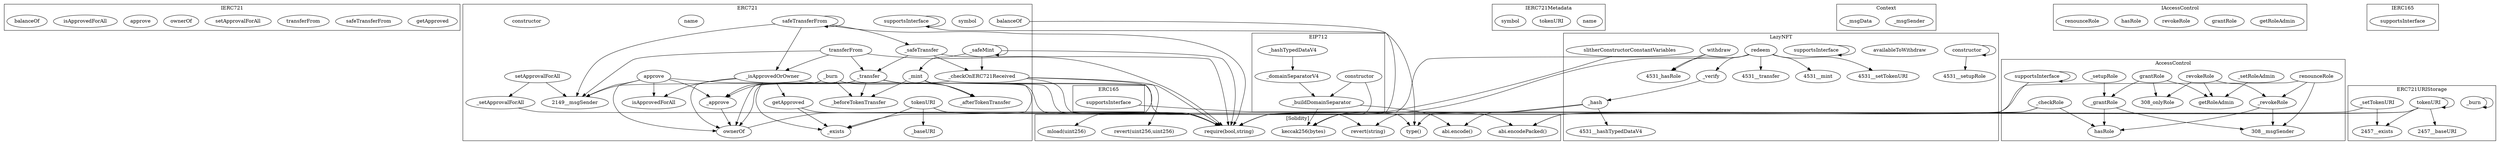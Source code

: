strict digraph {
subgraph cluster_2265_IERC721 {
label = "IERC721"
"2265_getApproved" [label="getApproved"]
"2265_safeTransferFrom" [label="safeTransferFrom"]
"2265_transferFrom" [label="transferFrom"]
"2265_setApprovalForAll" [label="setApprovalForAll"]
"2265_ownerOf" [label="ownerOf"]
"2265_approve" [label="approve"]
"2265_isApprovedForAll" [label="isApprovedForAll"]
"2265_balanceOf" [label="balanceOf"]
}subgraph cluster_2149_ERC721 {
label = "ERC721"
"2149__beforeTokenTransfer" [label="_beforeTokenTransfer"]
"2149__baseURI" [label="_baseURI"]
"2149_safeTransferFrom" [label="safeTransferFrom"]
"2149_getApproved" [label="getApproved"]
"2149__burn" [label="_burn"]
"2149_symbol" [label="symbol"]
"2149__afterTokenTransfer" [label="_afterTokenTransfer"]
"2149__exists" [label="_exists"]
"2149__safeTransfer" [label="_safeTransfer"]
"2149__mint" [label="_mint"]
"2149_approve" [label="approve"]
"2149__setApprovalForAll" [label="_setApprovalForAll"]
"2149__isApprovedOrOwner" [label="_isApprovedOrOwner"]
"2149_supportsInterface" [label="supportsInterface"]
"2149_balanceOf" [label="balanceOf"]
"2149_name" [label="name"]
"2149_tokenURI" [label="tokenURI"]
"2149_isApprovedForAll" [label="isApprovedForAll"]
"2149__transfer" [label="_transfer"]
"2149__approve" [label="_approve"]
"2149_transferFrom" [label="transferFrom"]
"2149_ownerOf" [label="ownerOf"]
"2149__safeMint" [label="_safeMint"]
"2149_constructor" [label="constructor"]
"2149__checkOnERC721Received" [label="_checkOnERC721Received"]
"2149_setApprovalForAll" [label="setApprovalForAll"]
"2149__isApprovedOrOwner" -> "2149_isApprovedForAll"
"2149_transferFrom" -> "2149__msgSender"
"2149_approve" -> "2149__approve"
"2149_setApprovalForAll" -> "2149__setApprovalForAll"
"2149_approve" -> "2149__msgSender"
"2149__burn" -> "2149__approve"
"2149_safeTransferFrom" -> "2149__msgSender"
"2149_getApproved" -> "2149__exists"
"2149__transfer" -> "2149_ownerOf"
"2149__mint" -> "2149__afterTokenTransfer"
"2149__isApprovedOrOwner" -> "2149__exists"
"2149_tokenURI" -> "2149__exists"
"2149__isApprovedOrOwner" -> "2149_getApproved"
"2149_transferFrom" -> "2149__transfer"
"2149__safeMint" -> "2149__checkOnERC721Received"
"2149__safeMint" -> "2149__safeMint"
"2149_safeTransferFrom" -> "2149__isApprovedOrOwner"
"2149_supportsInterface" -> "2149_supportsInterface"
"2149_approve" -> "2149_isApprovedForAll"
"2149__safeTransfer" -> "2149__transfer"
"2149__burn" -> "2149__afterTokenTransfer"
"2149_safeTransferFrom" -> "2149_safeTransferFrom"
"2149__burn" -> "2149__beforeTokenTransfer"
"2149__mint" -> "2149__exists"
"2149__transfer" -> "2149__afterTokenTransfer"
"2149__transfer" -> "2149__approve"
"2149__transfer" -> "2149__beforeTokenTransfer"
"2149__isApprovedOrOwner" -> "2149_ownerOf"
"2149_setApprovalForAll" -> "2149__msgSender"
"2149__checkOnERC721Received" -> "2149__msgSender"
"2149__safeTransfer" -> "2149__checkOnERC721Received"
"2149_tokenURI" -> "2149__baseURI"
"2149__burn" -> "2149_ownerOf"
"2149__safeMint" -> "2149__mint"
"2149__approve" -> "2149_ownerOf"
"2149_safeTransferFrom" -> "2149__safeTransfer"
"2149_approve" -> "2149_ownerOf"
"2149__mint" -> "2149__beforeTokenTransfer"
"2149_transferFrom" -> "2149__isApprovedOrOwner"
}subgraph cluster_3954_ERC165 {
label = "ERC165"
"3954_supportsInterface" [label="supportsInterface"]
}subgraph cluster_4531_LazyNFT {
label = "LazyNFT"
"4531_constructor" [label="constructor"]
"4531__hash" [label="_hash"]
"4531_availableToWithdraw" [label="availableToWithdraw"]
"4531_supportsInterface" [label="supportsInterface"]
"4531_slitherConstructorConstantVariables" [label="slitherConstructorConstantVariables"]
"4531_redeem" [label="redeem"]
"4531__verify" [label="_verify"]
"4531_withdraw" [label="withdraw"]
"4531__verify" -> "4531__hash"
"4531_redeem" -> "4531_hasRole"
"4531_redeem" -> "4531__transfer"
"4531_redeem" -> "4531__verify"
"4531_withdraw" -> "4531_hasRole"
"4531_constructor" -> "4531__setupRole"
"4531_redeem" -> "4531__mint"
"4531_constructor" -> "4531_constructor"
"4531_supportsInterface" -> "4531_supportsInterface"
"4531__hash" -> "4531__hashTypedDataV4"
"4531_redeem" -> "4531__setTokenURI"
}subgraph cluster_308_AccessControl {
label = "AccessControl"
"308_renounceRole" [label="renounceRole"]
"308_hasRole" [label="hasRole"]
"308__setRoleAdmin" [label="_setRoleAdmin"]
"308_getRoleAdmin" [label="getRoleAdmin"]
"308_grantRole" [label="grantRole"]
"308_revokeRole" [label="revokeRole"]
"308__revokeRole" [label="_revokeRole"]
"308_supportsInterface" [label="supportsInterface"]
"308__grantRole" [label="_grantRole"]
"308__setupRole" [label="_setupRole"]
"308__checkRole" [label="_checkRole"]
"308__setupRole" -> "308__grantRole"
"308_revokeRole" -> "308_getRoleAdmin"
"308_renounceRole" -> "308__revokeRole"
"308_revokeRole" -> "308_onlyRole"
"308__checkRole" -> "308_hasRole"
"308__grantRole" -> "308_hasRole"
"308__grantRole" -> "308__msgSender"
"308__revokeRole" -> "308__msgSender"
"308__revokeRole" -> "308_hasRole"
"308_grantRole" -> "308__grantRole"
"308_renounceRole" -> "308__msgSender"
"308_revokeRole" -> "308__revokeRole"
"308_supportsInterface" -> "308_supportsInterface"
"308_grantRole" -> "308_onlyRole"
"308_grantRole" -> "308_getRoleAdmin"
"308__setRoleAdmin" -> "308_getRoleAdmin"
}subgraph cluster_2484_IERC721Metadata {
label = "IERC721Metadata"
"2484_name" [label="name"]
"2484_tokenURI" [label="tokenURI"]
"2484_symbol" [label="symbol"]
}subgraph cluster_2999_Context {
label = "Context"
"2999__msgSender" [label="_msgSender"]
"2999__msgData" [label="_msgData"]
}subgraph cluster_2457_ERC721URIStorage {
label = "ERC721URIStorage"
"2457__burn" [label="_burn"]
"2457__setTokenURI" [label="_setTokenURI"]
"2457_tokenURI" [label="tokenURI"]
"2457_tokenURI" -> "2457__baseURI"
"2457_tokenURI" -> "2457_tokenURI"
"2457_tokenURI" -> "2457__exists"
"2457__setTokenURI" -> "2457__exists"
"2457__burn" -> "2457__burn"
}subgraph cluster_3930_EIP712 {
label = "EIP712"
"3930_constructor" [label="constructor"]
"3930__buildDomainSeparator" [label="_buildDomainSeparator"]
"3930__domainSeparatorV4" [label="_domainSeparatorV4"]
"3930__hashTypedDataV4" [label="_hashTypedDataV4"]
"3930__domainSeparatorV4" -> "3930__buildDomainSeparator"
"3930__hashTypedDataV4" -> "3930__domainSeparatorV4"
"3930_constructor" -> "3930__buildDomainSeparator"
}subgraph cluster_381_IAccessControl {
label = "IAccessControl"
"381_getRoleAdmin" [label="getRoleAdmin"]
"381_grantRole" [label="grantRole"]
"381_revokeRole" [label="revokeRole"]
"381_hasRole" [label="hasRole"]
"381_renounceRole" [label="renounceRole"]
}subgraph cluster_3966_IERC165 {
label = "IERC165"
"3966_supportsInterface" [label="supportsInterface"]
}subgraph cluster_solidity {
label = "[Solidity]"
"keccak256(bytes)" 
"mload(uint256)" 
"type()" 
"revert(uint256,uint256)" 
"require(bool,string)" 
"abi.encode()" 
"abi.encodePacked()" 
"revert(string)" 
"4531_withdraw" -> "require(bool,string)"
"2149__mint" -> "require(bool,string)"
"4531_redeem" -> "require(bool,string)"
"4531__hash" -> "abi.encode()"
"2149__transfer" -> "require(bool,string)"
"2149__setApprovalForAll" -> "require(bool,string)"
"2149_getApproved" -> "require(bool,string)"
"2149__safeMint" -> "require(bool,string)"
"2149__checkOnERC721Received" -> "mload(uint256)"
"4531__hash" -> "keccak256(bytes)"
"4531_slitherConstructorConstantVariables" -> "keccak256(bytes)"
"308__checkRole" -> "revert(string)"
"3930__buildDomainSeparator" -> "abi.encode()"
"308_renounceRole" -> "require(bool,string)"
"2149_ownerOf" -> "require(bool,string)"
"2149_transferFrom" -> "require(bool,string)"
"3954_supportsInterface" -> "type()"
"2149__safeTransfer" -> "require(bool,string)"
"2149_approve" -> "require(bool,string)"
"2149__checkOnERC721Received" -> "revert(string)"
"2457_tokenURI" -> "require(bool,string)"
"3930__buildDomainSeparator" -> "keccak256(bytes)"
"2149_safeTransferFrom" -> "require(bool,string)"
"2149_tokenURI" -> "require(bool,string)"
"2457_tokenURI" -> "abi.encodePacked()"
"308__checkRole" -> "abi.encodePacked()"
"2457__setTokenURI" -> "require(bool,string)"
"2149_tokenURI" -> "abi.encodePacked()"
"308_supportsInterface" -> "type()"
"2149__checkOnERC721Received" -> "revert(uint256,uint256)"
"2149_supportsInterface" -> "type()"
"2149_balanceOf" -> "require(bool,string)"
"3930_constructor" -> "keccak256(bytes)"
"2149__isApprovedOrOwner" -> "require(bool,string)"
}
}